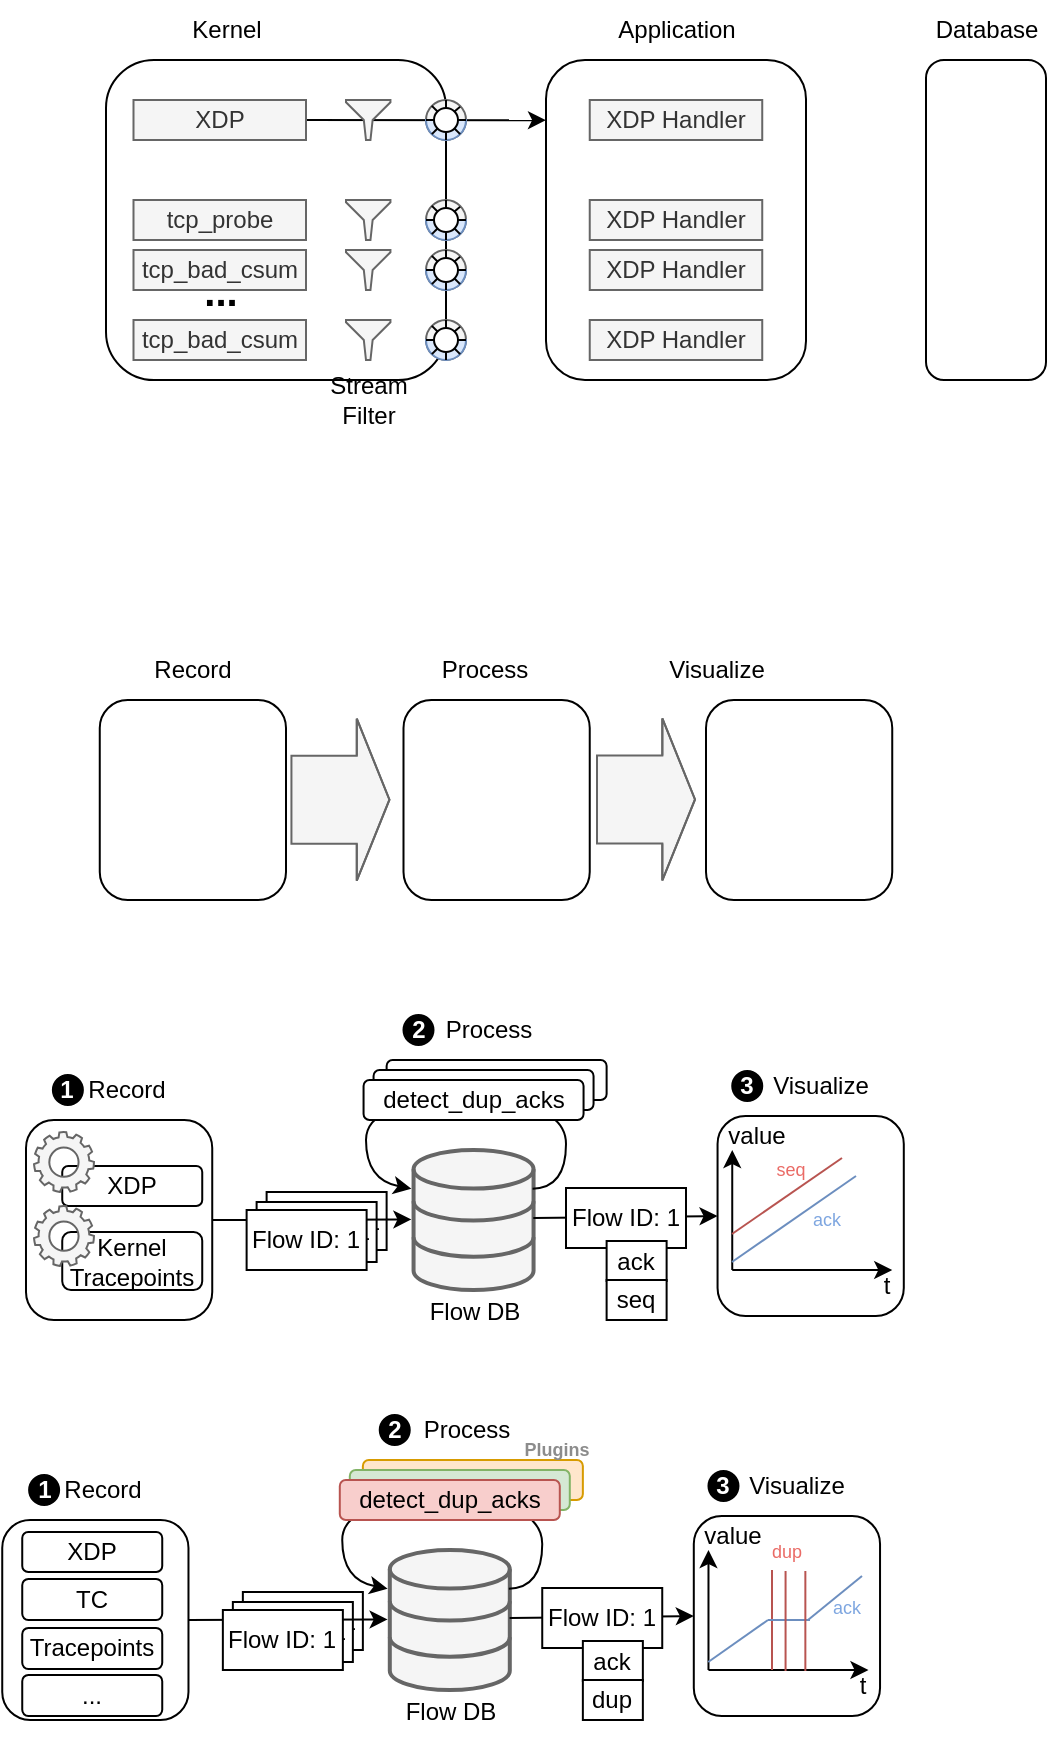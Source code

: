 <mxfile version="27.0.9">
  <diagram name="Page-1" id="jM-wK1B-SedQ_AcSckPM">
    <mxGraphModel dx="899" dy="1414" grid="1" gridSize="10" guides="1" tooltips="1" connect="1" arrows="1" fold="1" page="1" pageScale="1" pageWidth="591" pageHeight="787" math="0" shadow="0">
      <root>
        <mxCell id="0" />
        <mxCell id="1" parent="0" />
        <mxCell id="mrjyGGpw2v-9HANdxBM8-124" value="Flow ID: 1" style="rounded=0;whiteSpace=wrap;html=1;" parent="1" vertex="1">
          <mxGeometry x="140.31" y="696" width="60" height="29" as="geometry" />
        </mxCell>
        <mxCell id="mrjyGGpw2v-9HANdxBM8-123" value="Flow ID: 1" style="rounded=0;whiteSpace=wrap;html=1;" parent="1" vertex="1">
          <mxGeometry x="135.31" y="701" width="60" height="30" as="geometry" />
        </mxCell>
        <mxCell id="mrjyGGpw2v-9HANdxBM8-115" value="detect_dup_acks" style="rounded=1;whiteSpace=wrap;html=1;" parent="1" vertex="1">
          <mxGeometry x="200.31" y="630" width="110" height="20" as="geometry" />
        </mxCell>
        <mxCell id="mrjyGGpw2v-9HANdxBM8-114" value="detect_dup_acks" style="rounded=1;whiteSpace=wrap;html=1;" parent="1" vertex="1">
          <mxGeometry x="193.78" y="635" width="110" height="20" as="geometry" />
        </mxCell>
        <mxCell id="mrjyGGpw2v-9HANdxBM8-1" value="" style="rounded=1;whiteSpace=wrap;html=1;" parent="1" vertex="1">
          <mxGeometry x="60" y="130" width="170" height="160" as="geometry" />
        </mxCell>
        <mxCell id="mrjyGGpw2v-9HANdxBM8-79" value="" style="endArrow=classic;html=1;rounded=0;exitX=1;exitY=0.5;exitDx=0;exitDy=0;entryX=0;entryY=0.188;entryDx=0;entryDy=0;entryPerimeter=0;" parent="1" source="mrjyGGpw2v-9HANdxBM8-66" target="mrjyGGpw2v-9HANdxBM8-3" edge="1">
          <mxGeometry width="50" height="50" relative="1" as="geometry">
            <mxPoint x="240" y="320" as="sourcePoint" />
            <mxPoint x="290" y="270" as="targetPoint" />
          </mxGeometry>
        </mxCell>
        <mxCell id="mrjyGGpw2v-9HANdxBM8-2" value="Kernel" style="text;html=1;align=center;verticalAlign=middle;resizable=0;points=[];autosize=1;strokeColor=none;fillColor=none;" parent="1" vertex="1">
          <mxGeometry x="90" y="100" width="60" height="30" as="geometry" />
        </mxCell>
        <mxCell id="mrjyGGpw2v-9HANdxBM8-3" value="" style="rounded=1;whiteSpace=wrap;html=1;" parent="1" vertex="1">
          <mxGeometry x="280" y="130" width="130" height="160" as="geometry" />
        </mxCell>
        <mxCell id="mrjyGGpw2v-9HANdxBM8-4" value="Application" style="text;html=1;align=center;verticalAlign=middle;resizable=0;points=[];autosize=1;strokeColor=none;fillColor=none;" parent="1" vertex="1">
          <mxGeometry x="305" y="100" width="80" height="30" as="geometry" />
        </mxCell>
        <mxCell id="mrjyGGpw2v-9HANdxBM8-29" value="" style="group" parent="1" vertex="1" connectable="0">
          <mxGeometry x="220" y="150" width="20" height="20" as="geometry" />
        </mxCell>
        <mxCell id="mrjyGGpw2v-9HANdxBM8-16" value="&lt;span style=&quot;color: rgba(0, 0, 0, 0); font-family: monospace; font-size: 0px; text-align: start; text-wrap: nowrap;&quot;&gt;%3CmxGraphModel%3E%3Croot%3E%3CmxCell%20id%3D%220%22%2F%3E%3CmxCell%20id%3D%221%22%20parent%3D%220%22%2F%3E%3CmxCell%20id%3D%222%22%20value%3D%22%22%20style%3D%22html%3D1%3BverticalLabelPosition%3Dbottom%3Balign%3Dcenter%3BlabelBackgroundColor%3D%23ffffff%3BverticalAlign%3Dtop%3BstrokeWidth%3D2%3BstrokeColor%3D%23666666%3Bshadow%3D0%3Bdashed%3D0%3Bshape%3Dmxgraph.ios7.icons.settings%3BfillColor%3D%23f5f5f5%3BfontColor%3D%23333333%3B%22%20vertex%3D%221%22%20parent%3D%221%22%3E%3CmxGeometry%20x%3D%22100%22%20y%3D%22216%22%20width%3D%2230%22%20height%3D%2230%22%20as%3D%22geometry%22%2F%3E%3C%2FmxCell%3E%3C%2Froot%3E%3C%2FmxGraphModel%3E&lt;/span&gt;" style="ellipse;whiteSpace=wrap;html=1;aspect=fixed;fillColor=#f5f5f5;fontColor=#333333;strokeColor=#666666;" parent="mrjyGGpw2v-9HANdxBM8-29" vertex="1">
          <mxGeometry width="20" height="20" as="geometry" />
        </mxCell>
        <mxCell id="mrjyGGpw2v-9HANdxBM8-28" value="" style="verticalLabelPosition=bottom;verticalAlign=top;html=1;shape=mxgraph.basic.half_circle;fillColor=#dae8fc;strokeColor=#6c8ebf;" parent="mrjyGGpw2v-9HANdxBM8-29" vertex="1">
          <mxGeometry y="10" width="20" height="10" as="geometry" />
        </mxCell>
        <mxCell id="mrjyGGpw2v-9HANdxBM8-17" value="&lt;span style=&quot;color: rgba(0, 0, 0, 0); font-family: monospace; font-size: 0px; text-align: start; text-wrap: nowrap;&quot;&gt;%3CmxGraphModel%3E%3Croot%3E%3CmxCell%20id%3D%220%22%2F%3E%3CmxCell%20id%3D%221%22%20parent%3D%220%22%2F%3E%3CmxCell%20id%3D%222%22%20value%3D%22%22%20style%3D%22html%3D1%3BverticalLabelPosition%3Dbottom%3Balign%3Dcenter%3BlabelBackgroundColor%3D%23ffffff%3BverticalAlign%3Dtop%3BstrokeWidth%3D2%3BstrokeColor%3D%23666666%3Bshadow%3D0%3Bdashed%3D0%3Bshape%3Dmxgraph.ios7.icons.settings%3BfillColor%3D%23f5f5f5%3BfontColor%3D%23333333%3B%22%20vertex%3D%221%22%20parent%3D%221%22%3E%3CmxGeometry%20x%3D%22100%22%20y%3D%22216%22%20width%3D%2230%22%20height%3D%2230%22%20as%3D%22geometry%22%2F%3E%3C%2FmxCell%3E%3C%2Froot%3E%3C%2FmxGraphModel%3E&lt;/span&gt;" style="ellipse;whiteSpace=wrap;html=1;aspect=fixed;" parent="mrjyGGpw2v-9HANdxBM8-29" vertex="1">
          <mxGeometry x="4" y="4" width="12" height="12" as="geometry" />
        </mxCell>
        <mxCell id="mrjyGGpw2v-9HANdxBM8-18" value="" style="endArrow=none;html=1;rounded=0;exitX=0.5;exitY=0;exitDx=0;exitDy=0;entryX=0.5;entryY=0;entryDx=0;entryDy=0;" parent="mrjyGGpw2v-9HANdxBM8-29" source="mrjyGGpw2v-9HANdxBM8-17" target="mrjyGGpw2v-9HANdxBM8-16" edge="1">
          <mxGeometry width="50" height="50" relative="1" as="geometry">
            <mxPoint x="16" y="-16" as="sourcePoint" />
            <mxPoint x="36" y="-36" as="targetPoint" />
          </mxGeometry>
        </mxCell>
        <mxCell id="mrjyGGpw2v-9HANdxBM8-19" value="" style="endArrow=none;html=1;rounded=0;exitX=1;exitY=0;exitDx=0;exitDy=0;entryX=0.852;entryY=0.169;entryDx=0;entryDy=0;entryPerimeter=0;" parent="mrjyGGpw2v-9HANdxBM8-29" source="mrjyGGpw2v-9HANdxBM8-17" target="mrjyGGpw2v-9HANdxBM8-16" edge="1">
          <mxGeometry width="50" height="50" relative="1" as="geometry">
            <mxPoint x="14" y="8" as="sourcePoint" />
            <mxPoint x="14" y="4" as="targetPoint" />
          </mxGeometry>
        </mxCell>
        <mxCell id="mrjyGGpw2v-9HANdxBM8-20" value="" style="endArrow=none;html=1;rounded=0;exitX=1;exitY=0.5;exitDx=0;exitDy=0;entryX=1;entryY=0.5;entryDx=0;entryDy=0;" parent="mrjyGGpw2v-9HANdxBM8-29" source="mrjyGGpw2v-9HANdxBM8-17" target="mrjyGGpw2v-9HANdxBM8-16" edge="1">
          <mxGeometry width="50" height="50" relative="1" as="geometry">
            <mxPoint x="18.4" y="9.6" as="sourcePoint" />
            <mxPoint x="21.2" y="7.2" as="targetPoint" />
          </mxGeometry>
        </mxCell>
        <mxCell id="mrjyGGpw2v-9HANdxBM8-21" value="" style="endArrow=none;html=1;rounded=0;exitX=1;exitY=1;exitDx=0;exitDy=0;entryX=1;entryY=1;entryDx=0;entryDy=0;" parent="mrjyGGpw2v-9HANdxBM8-29" source="mrjyGGpw2v-9HANdxBM8-17" target="mrjyGGpw2v-9HANdxBM8-16" edge="1">
          <mxGeometry width="50" height="50" relative="1" as="geometry">
            <mxPoint x="20" y="14" as="sourcePoint" />
            <mxPoint x="24" y="14" as="targetPoint" />
          </mxGeometry>
        </mxCell>
        <mxCell id="mrjyGGpw2v-9HANdxBM8-22" value="" style="endArrow=none;html=1;rounded=0;exitX=0.5;exitY=1;exitDx=0;exitDy=0;entryX=0.5;entryY=1;entryDx=0;entryDy=0;" parent="mrjyGGpw2v-9HANdxBM8-29" source="mrjyGGpw2v-9HANdxBM8-17" target="mrjyGGpw2v-9HANdxBM8-16" edge="1">
          <mxGeometry width="50" height="50" relative="1" as="geometry">
            <mxPoint x="18.4" y="18.4" as="sourcePoint" />
            <mxPoint x="21.2" y="21.2" as="targetPoint" />
          </mxGeometry>
        </mxCell>
        <mxCell id="mrjyGGpw2v-9HANdxBM8-23" value="" style="endArrow=none;html=1;rounded=0;exitX=0;exitY=1;exitDx=0;exitDy=0;entryX=0;entryY=1;entryDx=0;entryDy=0;" parent="mrjyGGpw2v-9HANdxBM8-29" source="mrjyGGpw2v-9HANdxBM8-17" target="mrjyGGpw2v-9HANdxBM8-16" edge="1">
          <mxGeometry width="50" height="50" relative="1" as="geometry">
            <mxPoint x="14" y="20" as="sourcePoint" />
            <mxPoint x="14" y="24" as="targetPoint" />
          </mxGeometry>
        </mxCell>
        <mxCell id="mrjyGGpw2v-9HANdxBM8-24" value="" style="endArrow=none;html=1;rounded=0;exitX=0;exitY=0.5;exitDx=0;exitDy=0;entryX=0;entryY=0.5;entryDx=0;entryDy=0;" parent="mrjyGGpw2v-9HANdxBM8-29" source="mrjyGGpw2v-9HANdxBM8-17" target="mrjyGGpw2v-9HANdxBM8-16" edge="1">
          <mxGeometry width="50" height="50" relative="1" as="geometry">
            <mxPoint x="9.6" y="18.4" as="sourcePoint" />
            <mxPoint x="6.8" y="21.2" as="targetPoint" />
          </mxGeometry>
        </mxCell>
        <mxCell id="mrjyGGpw2v-9HANdxBM8-25" value="" style="endArrow=none;html=1;rounded=0;exitX=0;exitY=0;exitDx=0;exitDy=0;entryX=0;entryY=0;entryDx=0;entryDy=0;" parent="mrjyGGpw2v-9HANdxBM8-29" source="mrjyGGpw2v-9HANdxBM8-17" target="mrjyGGpw2v-9HANdxBM8-16" edge="1">
          <mxGeometry width="50" height="50" relative="1" as="geometry">
            <mxPoint x="8" y="14" as="sourcePoint" />
            <mxPoint x="4" y="14" as="targetPoint" />
          </mxGeometry>
        </mxCell>
        <mxCell id="mrjyGGpw2v-9HANdxBM8-30" value="" style="group" parent="1" vertex="1" connectable="0">
          <mxGeometry x="220" y="200" width="20" height="20" as="geometry" />
        </mxCell>
        <mxCell id="mrjyGGpw2v-9HANdxBM8-31" value="&lt;span style=&quot;color: rgba(0, 0, 0, 0); font-family: monospace; font-size: 0px; text-align: start; text-wrap: nowrap;&quot;&gt;%3CmxGraphModel%3E%3Croot%3E%3CmxCell%20id%3D%220%22%2F%3E%3CmxCell%20id%3D%221%22%20parent%3D%220%22%2F%3E%3CmxCell%20id%3D%222%22%20value%3D%22%22%20style%3D%22html%3D1%3BverticalLabelPosition%3Dbottom%3Balign%3Dcenter%3BlabelBackgroundColor%3D%23ffffff%3BverticalAlign%3Dtop%3BstrokeWidth%3D2%3BstrokeColor%3D%23666666%3Bshadow%3D0%3Bdashed%3D0%3Bshape%3Dmxgraph.ios7.icons.settings%3BfillColor%3D%23f5f5f5%3BfontColor%3D%23333333%3B%22%20vertex%3D%221%22%20parent%3D%221%22%3E%3CmxGeometry%20x%3D%22100%22%20y%3D%22216%22%20width%3D%2230%22%20height%3D%2230%22%20as%3D%22geometry%22%2F%3E%3C%2FmxCell%3E%3C%2Froot%3E%3C%2FmxGraphModel%3E&lt;/span&gt;" style="ellipse;whiteSpace=wrap;html=1;aspect=fixed;fillColor=#f5f5f5;fontColor=#333333;strokeColor=#666666;" parent="mrjyGGpw2v-9HANdxBM8-30" vertex="1">
          <mxGeometry width="20" height="20" as="geometry" />
        </mxCell>
        <mxCell id="mrjyGGpw2v-9HANdxBM8-32" value="" style="verticalLabelPosition=bottom;verticalAlign=top;html=1;shape=mxgraph.basic.half_circle;fillColor=#dae8fc;strokeColor=#6c8ebf;" parent="mrjyGGpw2v-9HANdxBM8-30" vertex="1">
          <mxGeometry y="10" width="20" height="10" as="geometry" />
        </mxCell>
        <mxCell id="mrjyGGpw2v-9HANdxBM8-33" value="&lt;span style=&quot;color: rgba(0, 0, 0, 0); font-family: monospace; font-size: 0px; text-align: start; text-wrap: nowrap;&quot;&gt;%3CmxGraphModel%3E%3Croot%3E%3CmxCell%20id%3D%220%22%2F%3E%3CmxCell%20id%3D%221%22%20parent%3D%220%22%2F%3E%3CmxCell%20id%3D%222%22%20value%3D%22%22%20style%3D%22html%3D1%3BverticalLabelPosition%3Dbottom%3Balign%3Dcenter%3BlabelBackgroundColor%3D%23ffffff%3BverticalAlign%3Dtop%3BstrokeWidth%3D2%3BstrokeColor%3D%23666666%3Bshadow%3D0%3Bdashed%3D0%3Bshape%3Dmxgraph.ios7.icons.settings%3BfillColor%3D%23f5f5f5%3BfontColor%3D%23333333%3B%22%20vertex%3D%221%22%20parent%3D%221%22%3E%3CmxGeometry%20x%3D%22100%22%20y%3D%22216%22%20width%3D%2230%22%20height%3D%2230%22%20as%3D%22geometry%22%2F%3E%3C%2FmxCell%3E%3C%2Froot%3E%3C%2FmxGraphModel%3E&lt;/span&gt;" style="ellipse;whiteSpace=wrap;html=1;aspect=fixed;" parent="mrjyGGpw2v-9HANdxBM8-30" vertex="1">
          <mxGeometry x="4" y="4" width="12" height="12" as="geometry" />
        </mxCell>
        <mxCell id="mrjyGGpw2v-9HANdxBM8-34" value="" style="endArrow=none;html=1;rounded=0;exitX=0.5;exitY=0;exitDx=0;exitDy=0;entryX=0.5;entryY=0;entryDx=0;entryDy=0;" parent="mrjyGGpw2v-9HANdxBM8-30" source="mrjyGGpw2v-9HANdxBM8-33" target="mrjyGGpw2v-9HANdxBM8-31" edge="1">
          <mxGeometry width="50" height="50" relative="1" as="geometry">
            <mxPoint x="16" y="-16" as="sourcePoint" />
            <mxPoint x="36" y="-36" as="targetPoint" />
          </mxGeometry>
        </mxCell>
        <mxCell id="mrjyGGpw2v-9HANdxBM8-35" value="" style="endArrow=none;html=1;rounded=0;exitX=1;exitY=0;exitDx=0;exitDy=0;entryX=0.852;entryY=0.169;entryDx=0;entryDy=0;entryPerimeter=0;" parent="mrjyGGpw2v-9HANdxBM8-30" source="mrjyGGpw2v-9HANdxBM8-33" target="mrjyGGpw2v-9HANdxBM8-31" edge="1">
          <mxGeometry width="50" height="50" relative="1" as="geometry">
            <mxPoint x="14" y="8" as="sourcePoint" />
            <mxPoint x="14" y="4" as="targetPoint" />
          </mxGeometry>
        </mxCell>
        <mxCell id="mrjyGGpw2v-9HANdxBM8-36" value="" style="endArrow=none;html=1;rounded=0;exitX=1;exitY=0.5;exitDx=0;exitDy=0;entryX=1;entryY=0.5;entryDx=0;entryDy=0;" parent="mrjyGGpw2v-9HANdxBM8-30" source="mrjyGGpw2v-9HANdxBM8-33" target="mrjyGGpw2v-9HANdxBM8-31" edge="1">
          <mxGeometry width="50" height="50" relative="1" as="geometry">
            <mxPoint x="18.4" y="9.6" as="sourcePoint" />
            <mxPoint x="21.2" y="7.2" as="targetPoint" />
          </mxGeometry>
        </mxCell>
        <mxCell id="mrjyGGpw2v-9HANdxBM8-37" value="" style="endArrow=none;html=1;rounded=0;exitX=1;exitY=1;exitDx=0;exitDy=0;entryX=1;entryY=1;entryDx=0;entryDy=0;" parent="mrjyGGpw2v-9HANdxBM8-30" source="mrjyGGpw2v-9HANdxBM8-33" target="mrjyGGpw2v-9HANdxBM8-31" edge="1">
          <mxGeometry width="50" height="50" relative="1" as="geometry">
            <mxPoint x="20" y="14" as="sourcePoint" />
            <mxPoint x="24" y="14" as="targetPoint" />
          </mxGeometry>
        </mxCell>
        <mxCell id="mrjyGGpw2v-9HANdxBM8-38" value="" style="endArrow=none;html=1;rounded=0;exitX=0.5;exitY=1;exitDx=0;exitDy=0;entryX=0.5;entryY=1;entryDx=0;entryDy=0;" parent="mrjyGGpw2v-9HANdxBM8-30" source="mrjyGGpw2v-9HANdxBM8-33" target="mrjyGGpw2v-9HANdxBM8-31" edge="1">
          <mxGeometry width="50" height="50" relative="1" as="geometry">
            <mxPoint x="18.4" y="18.4" as="sourcePoint" />
            <mxPoint x="21.2" y="21.2" as="targetPoint" />
          </mxGeometry>
        </mxCell>
        <mxCell id="mrjyGGpw2v-9HANdxBM8-39" value="" style="endArrow=none;html=1;rounded=0;exitX=0;exitY=1;exitDx=0;exitDy=0;entryX=0;entryY=1;entryDx=0;entryDy=0;" parent="mrjyGGpw2v-9HANdxBM8-30" source="mrjyGGpw2v-9HANdxBM8-33" target="mrjyGGpw2v-9HANdxBM8-31" edge="1">
          <mxGeometry width="50" height="50" relative="1" as="geometry">
            <mxPoint x="14" y="20" as="sourcePoint" />
            <mxPoint x="14" y="24" as="targetPoint" />
          </mxGeometry>
        </mxCell>
        <mxCell id="mrjyGGpw2v-9HANdxBM8-40" value="" style="endArrow=none;html=1;rounded=0;exitX=0;exitY=0.5;exitDx=0;exitDy=0;entryX=0;entryY=0.5;entryDx=0;entryDy=0;" parent="mrjyGGpw2v-9HANdxBM8-30" source="mrjyGGpw2v-9HANdxBM8-33" target="mrjyGGpw2v-9HANdxBM8-31" edge="1">
          <mxGeometry width="50" height="50" relative="1" as="geometry">
            <mxPoint x="9.6" y="18.4" as="sourcePoint" />
            <mxPoint x="6.8" y="21.2" as="targetPoint" />
          </mxGeometry>
        </mxCell>
        <mxCell id="mrjyGGpw2v-9HANdxBM8-41" value="" style="endArrow=none;html=1;rounded=0;exitX=0;exitY=0;exitDx=0;exitDy=0;entryX=0;entryY=0;entryDx=0;entryDy=0;" parent="mrjyGGpw2v-9HANdxBM8-30" source="mrjyGGpw2v-9HANdxBM8-33" target="mrjyGGpw2v-9HANdxBM8-31" edge="1">
          <mxGeometry width="50" height="50" relative="1" as="geometry">
            <mxPoint x="8" y="14" as="sourcePoint" />
            <mxPoint x="4" y="14" as="targetPoint" />
          </mxGeometry>
        </mxCell>
        <mxCell id="mrjyGGpw2v-9HANdxBM8-42" value="" style="group" parent="1" vertex="1" connectable="0">
          <mxGeometry x="220" y="225" width="20" height="20" as="geometry" />
        </mxCell>
        <mxCell id="mrjyGGpw2v-9HANdxBM8-43" value="&lt;span style=&quot;color: rgba(0, 0, 0, 0); font-family: monospace; font-size: 0px; text-align: start; text-wrap: nowrap;&quot;&gt;%3CmxGraphModel%3E%3Croot%3E%3CmxCell%20id%3D%220%22%2F%3E%3CmxCell%20id%3D%221%22%20parent%3D%220%22%2F%3E%3CmxCell%20id%3D%222%22%20value%3D%22%22%20style%3D%22html%3D1%3BverticalLabelPosition%3Dbottom%3Balign%3Dcenter%3BlabelBackgroundColor%3D%23ffffff%3BverticalAlign%3Dtop%3BstrokeWidth%3D2%3BstrokeColor%3D%23666666%3Bshadow%3D0%3Bdashed%3D0%3Bshape%3Dmxgraph.ios7.icons.settings%3BfillColor%3D%23f5f5f5%3BfontColor%3D%23333333%3B%22%20vertex%3D%221%22%20parent%3D%221%22%3E%3CmxGeometry%20x%3D%22100%22%20y%3D%22216%22%20width%3D%2230%22%20height%3D%2230%22%20as%3D%22geometry%22%2F%3E%3C%2FmxCell%3E%3C%2Froot%3E%3C%2FmxGraphModel%3E&lt;/span&gt;" style="ellipse;whiteSpace=wrap;html=1;aspect=fixed;fillColor=#f5f5f5;fontColor=#333333;strokeColor=#666666;" parent="mrjyGGpw2v-9HANdxBM8-42" vertex="1">
          <mxGeometry width="20" height="20" as="geometry" />
        </mxCell>
        <mxCell id="mrjyGGpw2v-9HANdxBM8-44" value="" style="verticalLabelPosition=bottom;verticalAlign=top;html=1;shape=mxgraph.basic.half_circle;fillColor=#dae8fc;strokeColor=#6c8ebf;" parent="mrjyGGpw2v-9HANdxBM8-42" vertex="1">
          <mxGeometry y="10" width="20" height="10" as="geometry" />
        </mxCell>
        <mxCell id="mrjyGGpw2v-9HANdxBM8-45" value="&lt;span style=&quot;color: rgba(0, 0, 0, 0); font-family: monospace; font-size: 0px; text-align: start; text-wrap: nowrap;&quot;&gt;%3CmxGraphModel%3E%3Croot%3E%3CmxCell%20id%3D%220%22%2F%3E%3CmxCell%20id%3D%221%22%20parent%3D%220%22%2F%3E%3CmxCell%20id%3D%222%22%20value%3D%22%22%20style%3D%22html%3D1%3BverticalLabelPosition%3Dbottom%3Balign%3Dcenter%3BlabelBackgroundColor%3D%23ffffff%3BverticalAlign%3Dtop%3BstrokeWidth%3D2%3BstrokeColor%3D%23666666%3Bshadow%3D0%3Bdashed%3D0%3Bshape%3Dmxgraph.ios7.icons.settings%3BfillColor%3D%23f5f5f5%3BfontColor%3D%23333333%3B%22%20vertex%3D%221%22%20parent%3D%221%22%3E%3CmxGeometry%20x%3D%22100%22%20y%3D%22216%22%20width%3D%2230%22%20height%3D%2230%22%20as%3D%22geometry%22%2F%3E%3C%2FmxCell%3E%3C%2Froot%3E%3C%2FmxGraphModel%3E&lt;/span&gt;" style="ellipse;whiteSpace=wrap;html=1;aspect=fixed;" parent="mrjyGGpw2v-9HANdxBM8-42" vertex="1">
          <mxGeometry x="4" y="4" width="12" height="12" as="geometry" />
        </mxCell>
        <mxCell id="mrjyGGpw2v-9HANdxBM8-46" value="" style="endArrow=none;html=1;rounded=0;exitX=0.5;exitY=0;exitDx=0;exitDy=0;entryX=0.5;entryY=0;entryDx=0;entryDy=0;" parent="mrjyGGpw2v-9HANdxBM8-42" source="mrjyGGpw2v-9HANdxBM8-45" target="mrjyGGpw2v-9HANdxBM8-43" edge="1">
          <mxGeometry width="50" height="50" relative="1" as="geometry">
            <mxPoint x="16" y="-16" as="sourcePoint" />
            <mxPoint x="36" y="-36" as="targetPoint" />
          </mxGeometry>
        </mxCell>
        <mxCell id="mrjyGGpw2v-9HANdxBM8-47" value="" style="endArrow=none;html=1;rounded=0;exitX=1;exitY=0;exitDx=0;exitDy=0;entryX=0.852;entryY=0.169;entryDx=0;entryDy=0;entryPerimeter=0;" parent="mrjyGGpw2v-9HANdxBM8-42" source="mrjyGGpw2v-9HANdxBM8-45" target="mrjyGGpw2v-9HANdxBM8-43" edge="1">
          <mxGeometry width="50" height="50" relative="1" as="geometry">
            <mxPoint x="14" y="8" as="sourcePoint" />
            <mxPoint x="14" y="4" as="targetPoint" />
          </mxGeometry>
        </mxCell>
        <mxCell id="mrjyGGpw2v-9HANdxBM8-48" value="" style="endArrow=none;html=1;rounded=0;exitX=1;exitY=0.5;exitDx=0;exitDy=0;entryX=1;entryY=0.5;entryDx=0;entryDy=0;" parent="mrjyGGpw2v-9HANdxBM8-42" source="mrjyGGpw2v-9HANdxBM8-45" target="mrjyGGpw2v-9HANdxBM8-43" edge="1">
          <mxGeometry width="50" height="50" relative="1" as="geometry">
            <mxPoint x="18.4" y="9.6" as="sourcePoint" />
            <mxPoint x="21.2" y="7.2" as="targetPoint" />
          </mxGeometry>
        </mxCell>
        <mxCell id="mrjyGGpw2v-9HANdxBM8-49" value="" style="endArrow=none;html=1;rounded=0;exitX=1;exitY=1;exitDx=0;exitDy=0;entryX=1;entryY=1;entryDx=0;entryDy=0;" parent="mrjyGGpw2v-9HANdxBM8-42" source="mrjyGGpw2v-9HANdxBM8-45" target="mrjyGGpw2v-9HANdxBM8-43" edge="1">
          <mxGeometry width="50" height="50" relative="1" as="geometry">
            <mxPoint x="20" y="14" as="sourcePoint" />
            <mxPoint x="24" y="14" as="targetPoint" />
          </mxGeometry>
        </mxCell>
        <mxCell id="mrjyGGpw2v-9HANdxBM8-50" value="" style="endArrow=none;html=1;rounded=0;exitX=0.5;exitY=1;exitDx=0;exitDy=0;entryX=0.5;entryY=1;entryDx=0;entryDy=0;" parent="mrjyGGpw2v-9HANdxBM8-42" source="mrjyGGpw2v-9HANdxBM8-45" target="mrjyGGpw2v-9HANdxBM8-43" edge="1">
          <mxGeometry width="50" height="50" relative="1" as="geometry">
            <mxPoint x="18.4" y="18.4" as="sourcePoint" />
            <mxPoint x="21.2" y="21.2" as="targetPoint" />
          </mxGeometry>
        </mxCell>
        <mxCell id="mrjyGGpw2v-9HANdxBM8-51" value="" style="endArrow=none;html=1;rounded=0;exitX=0;exitY=1;exitDx=0;exitDy=0;entryX=0;entryY=1;entryDx=0;entryDy=0;" parent="mrjyGGpw2v-9HANdxBM8-42" source="mrjyGGpw2v-9HANdxBM8-45" target="mrjyGGpw2v-9HANdxBM8-43" edge="1">
          <mxGeometry width="50" height="50" relative="1" as="geometry">
            <mxPoint x="14" y="20" as="sourcePoint" />
            <mxPoint x="14" y="24" as="targetPoint" />
          </mxGeometry>
        </mxCell>
        <mxCell id="mrjyGGpw2v-9HANdxBM8-52" value="" style="endArrow=none;html=1;rounded=0;exitX=0;exitY=0.5;exitDx=0;exitDy=0;entryX=0;entryY=0.5;entryDx=0;entryDy=0;" parent="mrjyGGpw2v-9HANdxBM8-42" source="mrjyGGpw2v-9HANdxBM8-45" target="mrjyGGpw2v-9HANdxBM8-43" edge="1">
          <mxGeometry width="50" height="50" relative="1" as="geometry">
            <mxPoint x="9.6" y="18.4" as="sourcePoint" />
            <mxPoint x="6.8" y="21.2" as="targetPoint" />
          </mxGeometry>
        </mxCell>
        <mxCell id="mrjyGGpw2v-9HANdxBM8-53" value="" style="endArrow=none;html=1;rounded=0;exitX=0;exitY=0;exitDx=0;exitDy=0;entryX=0;entryY=0;entryDx=0;entryDy=0;" parent="mrjyGGpw2v-9HANdxBM8-42" source="mrjyGGpw2v-9HANdxBM8-45" target="mrjyGGpw2v-9HANdxBM8-43" edge="1">
          <mxGeometry width="50" height="50" relative="1" as="geometry">
            <mxPoint x="8" y="14" as="sourcePoint" />
            <mxPoint x="4" y="14" as="targetPoint" />
          </mxGeometry>
        </mxCell>
        <mxCell id="mrjyGGpw2v-9HANdxBM8-54" value="" style="group" parent="1" vertex="1" connectable="0">
          <mxGeometry x="220" y="260" width="20" height="20" as="geometry" />
        </mxCell>
        <mxCell id="mrjyGGpw2v-9HANdxBM8-55" value="&lt;span style=&quot;color: rgba(0, 0, 0, 0); font-family: monospace; font-size: 0px; text-align: start; text-wrap: nowrap;&quot;&gt;%3CmxGraphModel%3E%3Croot%3E%3CmxCell%20id%3D%220%22%2F%3E%3CmxCell%20id%3D%221%22%20parent%3D%220%22%2F%3E%3CmxCell%20id%3D%222%22%20value%3D%22%22%20style%3D%22html%3D1%3BverticalLabelPosition%3Dbottom%3Balign%3Dcenter%3BlabelBackgroundColor%3D%23ffffff%3BverticalAlign%3Dtop%3BstrokeWidth%3D2%3BstrokeColor%3D%23666666%3Bshadow%3D0%3Bdashed%3D0%3Bshape%3Dmxgraph.ios7.icons.settings%3BfillColor%3D%23f5f5f5%3BfontColor%3D%23333333%3B%22%20vertex%3D%221%22%20parent%3D%221%22%3E%3CmxGeometry%20x%3D%22100%22%20y%3D%22216%22%20width%3D%2230%22%20height%3D%2230%22%20as%3D%22geometry%22%2F%3E%3C%2FmxCell%3E%3C%2Froot%3E%3C%2FmxGraphModel%3E&lt;/span&gt;" style="ellipse;whiteSpace=wrap;html=1;aspect=fixed;fillColor=#f5f5f5;fontColor=#333333;strokeColor=#666666;" parent="mrjyGGpw2v-9HANdxBM8-54" vertex="1">
          <mxGeometry width="20" height="20" as="geometry" />
        </mxCell>
        <mxCell id="mrjyGGpw2v-9HANdxBM8-56" value="" style="verticalLabelPosition=bottom;verticalAlign=top;html=1;shape=mxgraph.basic.half_circle;fillColor=#dae8fc;strokeColor=#6c8ebf;" parent="mrjyGGpw2v-9HANdxBM8-54" vertex="1">
          <mxGeometry y="10" width="20" height="10" as="geometry" />
        </mxCell>
        <mxCell id="mrjyGGpw2v-9HANdxBM8-57" value="&lt;span style=&quot;color: rgba(0, 0, 0, 0); font-family: monospace; font-size: 0px; text-align: start; text-wrap: nowrap;&quot;&gt;%3CmxGraphModel%3E%3Croot%3E%3CmxCell%20id%3D%220%22%2F%3E%3CmxCell%20id%3D%221%22%20parent%3D%220%22%2F%3E%3CmxCell%20id%3D%222%22%20value%3D%22%22%20style%3D%22html%3D1%3BverticalLabelPosition%3Dbottom%3Balign%3Dcenter%3BlabelBackgroundColor%3D%23ffffff%3BverticalAlign%3Dtop%3BstrokeWidth%3D2%3BstrokeColor%3D%23666666%3Bshadow%3D0%3Bdashed%3D0%3Bshape%3Dmxgraph.ios7.icons.settings%3BfillColor%3D%23f5f5f5%3BfontColor%3D%23333333%3B%22%20vertex%3D%221%22%20parent%3D%221%22%3E%3CmxGeometry%20x%3D%22100%22%20y%3D%22216%22%20width%3D%2230%22%20height%3D%2230%22%20as%3D%22geometry%22%2F%3E%3C%2FmxCell%3E%3C%2Froot%3E%3C%2FmxGraphModel%3E&lt;/span&gt;" style="ellipse;whiteSpace=wrap;html=1;aspect=fixed;" parent="mrjyGGpw2v-9HANdxBM8-54" vertex="1">
          <mxGeometry x="4" y="4" width="12" height="12" as="geometry" />
        </mxCell>
        <mxCell id="mrjyGGpw2v-9HANdxBM8-58" value="" style="endArrow=none;html=1;rounded=0;exitX=0.5;exitY=0;exitDx=0;exitDy=0;entryX=0.5;entryY=0;entryDx=0;entryDy=0;" parent="mrjyGGpw2v-9HANdxBM8-54" source="mrjyGGpw2v-9HANdxBM8-57" target="mrjyGGpw2v-9HANdxBM8-55" edge="1">
          <mxGeometry width="50" height="50" relative="1" as="geometry">
            <mxPoint x="16" y="-16" as="sourcePoint" />
            <mxPoint x="36" y="-36" as="targetPoint" />
          </mxGeometry>
        </mxCell>
        <mxCell id="mrjyGGpw2v-9HANdxBM8-59" value="" style="endArrow=none;html=1;rounded=0;exitX=1;exitY=0;exitDx=0;exitDy=0;entryX=0.852;entryY=0.169;entryDx=0;entryDy=0;entryPerimeter=0;" parent="mrjyGGpw2v-9HANdxBM8-54" source="mrjyGGpw2v-9HANdxBM8-57" target="mrjyGGpw2v-9HANdxBM8-55" edge="1">
          <mxGeometry width="50" height="50" relative="1" as="geometry">
            <mxPoint x="14" y="8" as="sourcePoint" />
            <mxPoint x="14" y="4" as="targetPoint" />
          </mxGeometry>
        </mxCell>
        <mxCell id="mrjyGGpw2v-9HANdxBM8-60" value="" style="endArrow=none;html=1;rounded=0;exitX=1;exitY=0.5;exitDx=0;exitDy=0;entryX=1;entryY=0.5;entryDx=0;entryDy=0;" parent="mrjyGGpw2v-9HANdxBM8-54" source="mrjyGGpw2v-9HANdxBM8-57" target="mrjyGGpw2v-9HANdxBM8-55" edge="1">
          <mxGeometry width="50" height="50" relative="1" as="geometry">
            <mxPoint x="18.4" y="9.6" as="sourcePoint" />
            <mxPoint x="21.2" y="7.2" as="targetPoint" />
          </mxGeometry>
        </mxCell>
        <mxCell id="mrjyGGpw2v-9HANdxBM8-61" value="" style="endArrow=none;html=1;rounded=0;exitX=1;exitY=1;exitDx=0;exitDy=0;entryX=1;entryY=1;entryDx=0;entryDy=0;" parent="mrjyGGpw2v-9HANdxBM8-54" source="mrjyGGpw2v-9HANdxBM8-57" target="mrjyGGpw2v-9HANdxBM8-55" edge="1">
          <mxGeometry width="50" height="50" relative="1" as="geometry">
            <mxPoint x="20" y="14" as="sourcePoint" />
            <mxPoint x="24" y="14" as="targetPoint" />
          </mxGeometry>
        </mxCell>
        <mxCell id="mrjyGGpw2v-9HANdxBM8-62" value="" style="endArrow=none;html=1;rounded=0;exitX=0.5;exitY=1;exitDx=0;exitDy=0;entryX=0.5;entryY=1;entryDx=0;entryDy=0;" parent="mrjyGGpw2v-9HANdxBM8-54" source="mrjyGGpw2v-9HANdxBM8-57" target="mrjyGGpw2v-9HANdxBM8-55" edge="1">
          <mxGeometry width="50" height="50" relative="1" as="geometry">
            <mxPoint x="18.4" y="18.4" as="sourcePoint" />
            <mxPoint x="21.2" y="21.2" as="targetPoint" />
          </mxGeometry>
        </mxCell>
        <mxCell id="mrjyGGpw2v-9HANdxBM8-63" value="" style="endArrow=none;html=1;rounded=0;exitX=0;exitY=1;exitDx=0;exitDy=0;entryX=0;entryY=1;entryDx=0;entryDy=0;" parent="mrjyGGpw2v-9HANdxBM8-54" source="mrjyGGpw2v-9HANdxBM8-57" target="mrjyGGpw2v-9HANdxBM8-55" edge="1">
          <mxGeometry width="50" height="50" relative="1" as="geometry">
            <mxPoint x="14" y="20" as="sourcePoint" />
            <mxPoint x="14" y="24" as="targetPoint" />
          </mxGeometry>
        </mxCell>
        <mxCell id="mrjyGGpw2v-9HANdxBM8-64" value="" style="endArrow=none;html=1;rounded=0;exitX=0;exitY=0.5;exitDx=0;exitDy=0;entryX=0;entryY=0.5;entryDx=0;entryDy=0;" parent="mrjyGGpw2v-9HANdxBM8-54" source="mrjyGGpw2v-9HANdxBM8-57" target="mrjyGGpw2v-9HANdxBM8-55" edge="1">
          <mxGeometry width="50" height="50" relative="1" as="geometry">
            <mxPoint x="9.6" y="18.4" as="sourcePoint" />
            <mxPoint x="6.8" y="21.2" as="targetPoint" />
          </mxGeometry>
        </mxCell>
        <mxCell id="mrjyGGpw2v-9HANdxBM8-65" value="" style="endArrow=none;html=1;rounded=0;exitX=0;exitY=0;exitDx=0;exitDy=0;entryX=0;entryY=0;entryDx=0;entryDy=0;" parent="mrjyGGpw2v-9HANdxBM8-54" source="mrjyGGpw2v-9HANdxBM8-57" target="mrjyGGpw2v-9HANdxBM8-55" edge="1">
          <mxGeometry width="50" height="50" relative="1" as="geometry">
            <mxPoint x="8" y="14" as="sourcePoint" />
            <mxPoint x="4" y="14" as="targetPoint" />
          </mxGeometry>
        </mxCell>
        <mxCell id="mrjyGGpw2v-9HANdxBM8-66" value="XDP" style="rounded=0;whiteSpace=wrap;html=1;fillColor=#f5f5f5;fontColor=#333333;strokeColor=#666666;" parent="1" vertex="1">
          <mxGeometry x="73.75" y="150" width="86.25" height="20" as="geometry" />
        </mxCell>
        <mxCell id="mrjyGGpw2v-9HANdxBM8-68" value="tcp_probe" style="rounded=0;whiteSpace=wrap;html=1;fillColor=#f5f5f5;fontColor=#333333;strokeColor=#666666;" parent="1" vertex="1">
          <mxGeometry x="73.75" y="200" width="86.25" height="20" as="geometry" />
        </mxCell>
        <mxCell id="mrjyGGpw2v-9HANdxBM8-69" value="tcp_bad_csum" style="rounded=0;whiteSpace=wrap;html=1;fillColor=#f5f5f5;fontColor=#333333;strokeColor=#666666;" parent="1" vertex="1">
          <mxGeometry x="73.75" y="225" width="86.25" height="20" as="geometry" />
        </mxCell>
        <mxCell id="mrjyGGpw2v-9HANdxBM8-71" value="tcp_bad_csum" style="rounded=0;whiteSpace=wrap;html=1;fillColor=#f5f5f5;fontColor=#333333;strokeColor=#666666;" parent="1" vertex="1">
          <mxGeometry x="73.75" y="260" width="86.25" height="20" as="geometry" />
        </mxCell>
        <mxCell id="mrjyGGpw2v-9HANdxBM8-72" value="..." style="text;html=1;align=center;verticalAlign=middle;resizable=0;points=[];autosize=1;strokeColor=none;fillColor=none;fontStyle=1;fontSize=20;" parent="1" vertex="1">
          <mxGeometry x="96.88" y="225" width="40" height="40" as="geometry" />
        </mxCell>
        <mxCell id="mrjyGGpw2v-9HANdxBM8-74" value="" style="sketch=0;aspect=fixed;pointerEvents=1;shadow=0;dashed=0;html=1;strokeColor=#666666;labelPosition=center;verticalLabelPosition=bottom;verticalAlign=top;align=center;fillColor=#f5f5f5;shape=mxgraph.mscae.enterprise.filter;fontColor=#333333;" parent="1" vertex="1">
          <mxGeometry x="180" y="150" width="22.22" height="20" as="geometry" />
        </mxCell>
        <mxCell id="mrjyGGpw2v-9HANdxBM8-75" value="" style="sketch=0;aspect=fixed;pointerEvents=1;shadow=0;dashed=0;html=1;strokeColor=#666666;labelPosition=center;verticalLabelPosition=bottom;verticalAlign=top;align=center;fillColor=#f5f5f5;shape=mxgraph.mscae.enterprise.filter;fontColor=#333333;" parent="1" vertex="1">
          <mxGeometry x="180" y="200" width="22.22" height="20" as="geometry" />
        </mxCell>
        <mxCell id="mrjyGGpw2v-9HANdxBM8-76" value="" style="sketch=0;aspect=fixed;pointerEvents=1;shadow=0;dashed=0;html=1;strokeColor=#666666;labelPosition=center;verticalLabelPosition=bottom;verticalAlign=top;align=center;fillColor=#f5f5f5;shape=mxgraph.mscae.enterprise.filter;fontColor=#333333;" parent="1" vertex="1">
          <mxGeometry x="180" y="225" width="22.22" height="20" as="geometry" />
        </mxCell>
        <mxCell id="mrjyGGpw2v-9HANdxBM8-77" value="" style="sketch=0;aspect=fixed;pointerEvents=1;shadow=0;dashed=0;html=1;strokeColor=#666666;labelPosition=center;verticalLabelPosition=bottom;verticalAlign=top;align=center;fillColor=#f5f5f5;shape=mxgraph.mscae.enterprise.filter;fontColor=#333333;" parent="1" vertex="1">
          <mxGeometry x="180" y="260" width="22.22" height="20" as="geometry" />
        </mxCell>
        <mxCell id="mrjyGGpw2v-9HANdxBM8-78" value="Stream&lt;div&gt;Filter&lt;/div&gt;" style="text;html=1;align=center;verticalAlign=middle;resizable=0;points=[];autosize=1;strokeColor=none;fillColor=none;" parent="1" vertex="1">
          <mxGeometry x="161.11" y="280" width="60" height="40" as="geometry" />
        </mxCell>
        <mxCell id="mrjyGGpw2v-9HANdxBM8-81" value="XDP Handler" style="rounded=0;whiteSpace=wrap;html=1;fillColor=#f5f5f5;fontColor=#333333;strokeColor=#666666;" parent="1" vertex="1">
          <mxGeometry x="301.87" y="150" width="86.25" height="20" as="geometry" />
        </mxCell>
        <mxCell id="mrjyGGpw2v-9HANdxBM8-82" value="XDP Handler" style="rounded=0;whiteSpace=wrap;html=1;fillColor=#f5f5f5;fontColor=#333333;strokeColor=#666666;" parent="1" vertex="1">
          <mxGeometry x="301.87" y="200" width="86.25" height="20" as="geometry" />
        </mxCell>
        <mxCell id="mrjyGGpw2v-9HANdxBM8-83" value="XDP Handler" style="rounded=0;whiteSpace=wrap;html=1;fillColor=#f5f5f5;fontColor=#333333;strokeColor=#666666;" parent="1" vertex="1">
          <mxGeometry x="301.87" y="225" width="86.25" height="20" as="geometry" />
        </mxCell>
        <mxCell id="mrjyGGpw2v-9HANdxBM8-84" value="XDP Handler" style="rounded=0;whiteSpace=wrap;html=1;fillColor=#f5f5f5;fontColor=#333333;strokeColor=#666666;" parent="1" vertex="1">
          <mxGeometry x="301.87" y="260" width="86.25" height="20" as="geometry" />
        </mxCell>
        <mxCell id="mrjyGGpw2v-9HANdxBM8-85" value="" style="rounded=1;whiteSpace=wrap;html=1;" parent="1" vertex="1">
          <mxGeometry x="470" y="130" width="60" height="160" as="geometry" />
        </mxCell>
        <mxCell id="mrjyGGpw2v-9HANdxBM8-86" value="Database" style="text;html=1;align=center;verticalAlign=middle;resizable=0;points=[];autosize=1;strokeColor=none;fillColor=none;" parent="1" vertex="1">
          <mxGeometry x="465" y="100" width="70" height="30" as="geometry" />
        </mxCell>
        <mxCell id="mrjyGGpw2v-9HANdxBM8-88" value="" style="rounded=1;whiteSpace=wrap;html=1;" parent="1" vertex="1">
          <mxGeometry x="56.88" y="450" width="93.12" height="100" as="geometry" />
        </mxCell>
        <mxCell id="mrjyGGpw2v-9HANdxBM8-89" value="" style="rounded=1;whiteSpace=wrap;html=1;" parent="1" vertex="1">
          <mxGeometry x="208.75" y="450" width="93.12" height="100" as="geometry" />
        </mxCell>
        <mxCell id="mrjyGGpw2v-9HANdxBM8-90" value="" style="rounded=1;whiteSpace=wrap;html=1;" parent="1" vertex="1">
          <mxGeometry x="360" y="450" width="93.12" height="100" as="geometry" />
        </mxCell>
        <mxCell id="mrjyGGpw2v-9HANdxBM8-91" value="Record" style="text;html=1;align=center;verticalAlign=middle;resizable=0;points=[];autosize=1;strokeColor=none;fillColor=none;" parent="1" vertex="1">
          <mxGeometry x="73.44" y="420" width="60" height="30" as="geometry" />
        </mxCell>
        <mxCell id="mrjyGGpw2v-9HANdxBM8-92" value="Process" style="text;html=1;align=center;verticalAlign=middle;resizable=0;points=[];autosize=1;strokeColor=none;fillColor=none;" parent="1" vertex="1">
          <mxGeometry x="213.78" y="420" width="70" height="30" as="geometry" />
        </mxCell>
        <mxCell id="mrjyGGpw2v-9HANdxBM8-93" value="Visualize" style="text;html=1;align=center;verticalAlign=middle;resizable=0;points=[];autosize=1;strokeColor=none;fillColor=none;" parent="1" vertex="1">
          <mxGeometry x="329.78" y="420" width="70" height="30" as="geometry" />
        </mxCell>
        <mxCell id="mrjyGGpw2v-9HANdxBM8-94" value="" style="shape=flexArrow;endArrow=classic;html=1;rounded=0;endWidth=36;endSize=5.11;width=44;fillColor=#f5f5f5;strokeColor=#666666;" parent="1" edge="1">
          <mxGeometry width="50" height="50" relative="1" as="geometry">
            <mxPoint x="152.22" y="499.83" as="sourcePoint" />
            <mxPoint x="202.22" y="499.83" as="targetPoint" />
            <Array as="points">
              <mxPoint x="172.22" y="499.83" />
            </Array>
          </mxGeometry>
        </mxCell>
        <mxCell id="mrjyGGpw2v-9HANdxBM8-95" value="" style="shape=flexArrow;endArrow=classic;html=1;rounded=0;endWidth=36;endSize=5.11;width=44;fillColor=#f5f5f5;strokeColor=#666666;" parent="1" edge="1">
          <mxGeometry width="50" height="50" relative="1" as="geometry">
            <mxPoint x="305" y="499.71" as="sourcePoint" />
            <mxPoint x="355" y="499.71" as="targetPoint" />
            <Array as="points">
              <mxPoint x="325" y="499.71" />
            </Array>
          </mxGeometry>
        </mxCell>
        <mxCell id="mrjyGGpw2v-9HANdxBM8-96" value="" style="rounded=1;whiteSpace=wrap;html=1;" parent="1" vertex="1">
          <mxGeometry x="20" y="660" width="93.12" height="100" as="geometry" />
        </mxCell>
        <mxCell id="mrjyGGpw2v-9HANdxBM8-98" value="" style="rounded=1;whiteSpace=wrap;html=1;" parent="1" vertex="1">
          <mxGeometry x="365.78" y="658" width="93.12" height="100" as="geometry" />
        </mxCell>
        <mxCell id="mrjyGGpw2v-9HANdxBM8-99" value="Record" style="text;html=1;align=center;verticalAlign=middle;resizable=0;points=[];autosize=1;strokeColor=none;fillColor=none;" parent="1" vertex="1">
          <mxGeometry x="40" y="630" width="60" height="30" as="geometry" />
        </mxCell>
        <mxCell id="mrjyGGpw2v-9HANdxBM8-101" value="Visualize" style="text;html=1;align=center;verticalAlign=middle;resizable=0;points=[];autosize=1;strokeColor=none;fillColor=none;" parent="1" vertex="1">
          <mxGeometry x="381.56" y="628" width="70" height="30" as="geometry" />
        </mxCell>
        <mxCell id="mrjyGGpw2v-9HANdxBM8-104" value="" style="html=1;verticalLabelPosition=bottom;align=center;labelBackgroundColor=#ffffff;verticalAlign=top;strokeWidth=2;strokeColor=#666666;shadow=0;dashed=0;shape=mxgraph.ios7.icons.data;fillColor=#f5f5f5;fontColor=#333333;" parent="1" vertex="1">
          <mxGeometry x="213.78" y="675" width="60" height="70" as="geometry" />
        </mxCell>
        <mxCell id="mrjyGGpw2v-9HANdxBM8-106" value="" style="endArrow=classic;html=1;rounded=0;exitX=0.992;exitY=0.276;exitDx=0;exitDy=0;exitPerimeter=0;entryX=-0.018;entryY=0.276;entryDx=0;entryDy=0;entryPerimeter=0;curved=1;" parent="1" source="mrjyGGpw2v-9HANdxBM8-104" target="mrjyGGpw2v-9HANdxBM8-104" edge="1">
          <mxGeometry width="50" height="50" relative="1" as="geometry">
            <mxPoint x="276" y="752" as="sourcePoint" />
            <mxPoint x="232" y="752" as="targetPoint" />
            <Array as="points">
              <mxPoint x="290" y="694" />
              <mxPoint x="290" y="650" />
              <mxPoint x="190" y="650" />
              <mxPoint x="190" y="690" />
            </Array>
          </mxGeometry>
        </mxCell>
        <mxCell id="mrjyGGpw2v-9HANdxBM8-107" value="" style="endArrow=classic;html=1;rounded=0;exitX=1;exitY=0.5;exitDx=0;exitDy=0;entryX=-0.018;entryY=0.496;entryDx=0;entryDy=0;entryPerimeter=0;" parent="1" source="mrjyGGpw2v-9HANdxBM8-96" target="mrjyGGpw2v-9HANdxBM8-104" edge="1">
          <mxGeometry width="50" height="50" relative="1" as="geometry">
            <mxPoint x="220" y="760" as="sourcePoint" />
            <mxPoint x="270" y="710" as="targetPoint" />
          </mxGeometry>
        </mxCell>
        <mxCell id="mrjyGGpw2v-9HANdxBM8-108" value="" style="endArrow=classic;html=1;rounded=0;exitX=0.998;exitY=0.486;exitDx=0;exitDy=0;exitPerimeter=0;entryX=0;entryY=0.5;entryDx=0;entryDy=0;" parent="1" source="mrjyGGpw2v-9HANdxBM8-104" target="mrjyGGpw2v-9HANdxBM8-98" edge="1">
          <mxGeometry width="50" height="50" relative="1" as="geometry">
            <mxPoint x="163" y="720" as="sourcePoint" />
            <mxPoint x="320" y="712" as="targetPoint" />
          </mxGeometry>
        </mxCell>
        <mxCell id="mrjyGGpw2v-9HANdxBM8-109" value="Process" style="text;html=1;align=center;verticalAlign=middle;resizable=0;points=[];autosize=1;strokeColor=none;fillColor=none;" parent="1" vertex="1">
          <mxGeometry x="216.42" y="600" width="70" height="30" as="geometry" />
        </mxCell>
        <mxCell id="mrjyGGpw2v-9HANdxBM8-110" value="1" style="ellipse;whiteSpace=wrap;html=1;aspect=fixed;fillColor=#000000;fontStyle=1;fontColor=#FFFFFF;" parent="1" vertex="1">
          <mxGeometry x="33.44" y="637.5" width="15" height="15" as="geometry" />
        </mxCell>
        <mxCell id="mrjyGGpw2v-9HANdxBM8-111" value="2" style="ellipse;whiteSpace=wrap;html=1;aspect=fixed;fillColor=#000000;fontStyle=1;fontColor=#FFFFFF;" parent="1" vertex="1">
          <mxGeometry x="208.75" y="607.5" width="15" height="15" as="geometry" />
        </mxCell>
        <mxCell id="mrjyGGpw2v-9HANdxBM8-112" value="3" style="ellipse;whiteSpace=wrap;html=1;aspect=fixed;fillColor=#000000;fontStyle=1;fontColor=#FFFFFF;" parent="1" vertex="1">
          <mxGeometry x="373.12" y="635.5" width="15" height="15" as="geometry" />
        </mxCell>
        <mxCell id="mrjyGGpw2v-9HANdxBM8-113" value="detect_dup_acks" style="rounded=1;whiteSpace=wrap;html=1;" parent="1" vertex="1">
          <mxGeometry x="188.78" y="640" width="110" height="20" as="geometry" />
        </mxCell>
        <mxCell id="mrjyGGpw2v-9HANdxBM8-118" value="XDP" style="rounded=1;whiteSpace=wrap;html=1;" parent="1" vertex="1">
          <mxGeometry x="38.12" y="683" width="70" height="20" as="geometry" />
        </mxCell>
        <mxCell id="mrjyGGpw2v-9HANdxBM8-117" value="" style="sketch=0;html=1;aspect=fixed;strokeColor=#666666;shadow=0;fillColor=#f5f5f5;verticalAlign=top;labelPosition=center;verticalLabelPosition=bottom;shape=mxgraph.gcp2.gear;fontColor=#333333;" parent="1" vertex="1">
          <mxGeometry x="24" y="666" width="30" height="30" as="geometry" />
        </mxCell>
        <mxCell id="mrjyGGpw2v-9HANdxBM8-119" value="Kernel Tracepoints" style="rounded=1;whiteSpace=wrap;html=1;" parent="1" vertex="1">
          <mxGeometry x="38.12" y="716" width="70" height="29" as="geometry" />
        </mxCell>
        <mxCell id="mrjyGGpw2v-9HANdxBM8-120" value="" style="sketch=0;html=1;aspect=fixed;strokeColor=#666666;shadow=0;fillColor=#f5f5f5;verticalAlign=top;labelPosition=center;verticalLabelPosition=bottom;shape=mxgraph.gcp2.gear;fontColor=#333333;" parent="1" vertex="1">
          <mxGeometry x="24" y="703" width="30" height="30" as="geometry" />
        </mxCell>
        <mxCell id="mrjyGGpw2v-9HANdxBM8-122" value="Flow ID: 1" style="rounded=0;whiteSpace=wrap;html=1;" parent="1" vertex="1">
          <mxGeometry x="130.31" y="705" width="60" height="30" as="geometry" />
        </mxCell>
        <mxCell id="mrjyGGpw2v-9HANdxBM8-125" value="Flow ID: 1" style="rounded=0;whiteSpace=wrap;html=1;" parent="1" vertex="1">
          <mxGeometry x="290" y="694" width="60" height="30" as="geometry" />
        </mxCell>
        <mxCell id="mrjyGGpw2v-9HANdxBM8-126" value="ack" style="rounded=0;whiteSpace=wrap;html=1;" parent="1" vertex="1">
          <mxGeometry x="310.31" y="720.5" width="30" height="20" as="geometry" />
        </mxCell>
        <mxCell id="mrjyGGpw2v-9HANdxBM8-127" value="seq" style="rounded=0;whiteSpace=wrap;html=1;" parent="1" vertex="1">
          <mxGeometry x="310.31" y="740" width="30" height="20" as="geometry" />
        </mxCell>
        <mxCell id="mrjyGGpw2v-9HANdxBM8-129" value="" style="endArrow=classic;html=1;rounded=0;" parent="1" edge="1">
          <mxGeometry width="50" height="50" relative="1" as="geometry">
            <mxPoint x="373.12" y="735" as="sourcePoint" />
            <mxPoint x="373.12" y="675" as="targetPoint" />
          </mxGeometry>
        </mxCell>
        <mxCell id="mrjyGGpw2v-9HANdxBM8-130" value="" style="endArrow=classic;html=1;rounded=0;" parent="1" edge="1">
          <mxGeometry width="50" height="50" relative="1" as="geometry">
            <mxPoint x="373.12" y="735" as="sourcePoint" />
            <mxPoint x="453.12" y="735" as="targetPoint" />
          </mxGeometry>
        </mxCell>
        <mxCell id="mrjyGGpw2v-9HANdxBM8-131" value="t" style="text;html=1;align=center;verticalAlign=middle;resizable=0;points=[];autosize=1;strokeColor=none;fillColor=none;" parent="1" vertex="1">
          <mxGeometry x="435" y="728" width="30" height="30" as="geometry" />
        </mxCell>
        <mxCell id="mrjyGGpw2v-9HANdxBM8-132" value="value" style="text;html=1;align=center;verticalAlign=middle;resizable=0;points=[];autosize=1;strokeColor=none;fillColor=none;" parent="1" vertex="1">
          <mxGeometry x="360.0" y="653" width="50" height="30" as="geometry" />
        </mxCell>
        <mxCell id="mrjyGGpw2v-9HANdxBM8-136" value="" style="endArrow=none;html=1;rounded=0;fillColor=#f8cecc;strokeColor=#b85450;" parent="1" edge="1">
          <mxGeometry width="50" height="50" relative="1" as="geometry">
            <mxPoint x="373" y="717" as="sourcePoint" />
            <mxPoint x="428" y="679" as="targetPoint" />
          </mxGeometry>
        </mxCell>
        <mxCell id="mrjyGGpw2v-9HANdxBM8-137" value="" style="endArrow=none;html=1;rounded=0;fillColor=#dae8fc;strokeColor=#6c8ebf;" parent="1" edge="1">
          <mxGeometry width="50" height="50" relative="1" as="geometry">
            <mxPoint x="373" y="731" as="sourcePoint" />
            <mxPoint x="435" y="688" as="targetPoint" />
          </mxGeometry>
        </mxCell>
        <mxCell id="mrjyGGpw2v-9HANdxBM8-138" value="ack" style="text;html=1;align=center;verticalAlign=middle;resizable=0;points=[];autosize=1;strokeColor=none;fillColor=none;fontSize=9;fontColor=#7EA6E0;" parent="1" vertex="1">
          <mxGeometry x="400" y="700" width="40" height="20" as="geometry" />
        </mxCell>
        <mxCell id="mrjyGGpw2v-9HANdxBM8-139" value="seq" style="text;html=1;align=center;verticalAlign=middle;resizable=0;points=[];autosize=1;strokeColor=none;fillColor=none;fontSize=9;fontColor=#EA6B66;" parent="1" vertex="1">
          <mxGeometry x="381.56" y="675" width="40" height="20" as="geometry" />
        </mxCell>
        <mxCell id="NyXzZe4B3N27ra_ohTqd-1" value="Flow DB" style="text;html=1;align=center;verticalAlign=middle;resizable=0;points=[];autosize=1;strokeColor=none;fillColor=none;" parent="1" vertex="1">
          <mxGeometry x="208.75" y="740.5" width="70" height="30" as="geometry" />
        </mxCell>
        <mxCell id="NyXzZe4B3N27ra_ohTqd-3" value="Flow ID: 1" style="rounded=0;whiteSpace=wrap;html=1;" parent="1" vertex="1">
          <mxGeometry x="128.43" y="896" width="60" height="29" as="geometry" />
        </mxCell>
        <mxCell id="NyXzZe4B3N27ra_ohTqd-4" value="Flow ID: 1" style="rounded=0;whiteSpace=wrap;html=1;" parent="1" vertex="1">
          <mxGeometry x="123.43" y="901" width="60" height="30" as="geometry" />
        </mxCell>
        <mxCell id="NyXzZe4B3N27ra_ohTqd-5" value="detect_dup_acks" style="rounded=1;whiteSpace=wrap;html=1;fillColor=#ffe6cc;strokeColor=#d79b00;" parent="1" vertex="1">
          <mxGeometry x="188.43" y="830" width="110" height="20" as="geometry" />
        </mxCell>
        <mxCell id="NyXzZe4B3N27ra_ohTqd-6" value="detect_dup_acks" style="rounded=1;whiteSpace=wrap;html=1;fillColor=#d5e8d4;strokeColor=#82b366;" parent="1" vertex="1">
          <mxGeometry x="181.9" y="835" width="110" height="20" as="geometry" />
        </mxCell>
        <mxCell id="NyXzZe4B3N27ra_ohTqd-7" value="" style="rounded=1;whiteSpace=wrap;html=1;" parent="1" vertex="1">
          <mxGeometry x="8.12" y="860" width="93.12" height="100" as="geometry" />
        </mxCell>
        <mxCell id="NyXzZe4B3N27ra_ohTqd-8" value="" style="rounded=1;whiteSpace=wrap;html=1;" parent="1" vertex="1">
          <mxGeometry x="353.9" y="858" width="93.12" height="100" as="geometry" />
        </mxCell>
        <mxCell id="NyXzZe4B3N27ra_ohTqd-9" value="Record" style="text;html=1;align=center;verticalAlign=middle;resizable=0;points=[];autosize=1;strokeColor=none;fillColor=none;" parent="1" vertex="1">
          <mxGeometry x="28.12" y="830" width="60" height="30" as="geometry" />
        </mxCell>
        <mxCell id="NyXzZe4B3N27ra_ohTqd-10" value="Visualize" style="text;html=1;align=center;verticalAlign=middle;resizable=0;points=[];autosize=1;strokeColor=none;fillColor=none;" parent="1" vertex="1">
          <mxGeometry x="369.68" y="828" width="70" height="30" as="geometry" />
        </mxCell>
        <mxCell id="NyXzZe4B3N27ra_ohTqd-11" value="" style="html=1;verticalLabelPosition=bottom;align=center;labelBackgroundColor=#ffffff;verticalAlign=top;strokeWidth=2;strokeColor=#666666;shadow=0;dashed=0;shape=mxgraph.ios7.icons.data;fillColor=#f5f5f5;fontColor=#333333;" parent="1" vertex="1">
          <mxGeometry x="201.9" y="875" width="60" height="70" as="geometry" />
        </mxCell>
        <mxCell id="NyXzZe4B3N27ra_ohTqd-12" value="" style="endArrow=classic;html=1;rounded=0;exitX=0.992;exitY=0.276;exitDx=0;exitDy=0;exitPerimeter=0;entryX=-0.018;entryY=0.276;entryDx=0;entryDy=0;entryPerimeter=0;curved=1;" parent="1" source="NyXzZe4B3N27ra_ohTqd-11" target="NyXzZe4B3N27ra_ohTqd-11" edge="1">
          <mxGeometry width="50" height="50" relative="1" as="geometry">
            <mxPoint x="264.12" y="952" as="sourcePoint" />
            <mxPoint x="220.12" y="952" as="targetPoint" />
            <Array as="points">
              <mxPoint x="278.12" y="894" />
              <mxPoint x="278.12" y="850" />
              <mxPoint x="178.12" y="850" />
              <mxPoint x="178.12" y="890" />
            </Array>
          </mxGeometry>
        </mxCell>
        <mxCell id="NyXzZe4B3N27ra_ohTqd-13" value="" style="endArrow=classic;html=1;rounded=0;exitX=1;exitY=0.5;exitDx=0;exitDy=0;entryX=-0.018;entryY=0.496;entryDx=0;entryDy=0;entryPerimeter=0;" parent="1" source="NyXzZe4B3N27ra_ohTqd-7" target="NyXzZe4B3N27ra_ohTqd-11" edge="1">
          <mxGeometry width="50" height="50" relative="1" as="geometry">
            <mxPoint x="208.12" y="960" as="sourcePoint" />
            <mxPoint x="258.12" y="910" as="targetPoint" />
          </mxGeometry>
        </mxCell>
        <mxCell id="NyXzZe4B3N27ra_ohTqd-14" value="" style="endArrow=classic;html=1;rounded=0;exitX=0.998;exitY=0.486;exitDx=0;exitDy=0;exitPerimeter=0;entryX=0;entryY=0.5;entryDx=0;entryDy=0;" parent="1" source="NyXzZe4B3N27ra_ohTqd-11" target="NyXzZe4B3N27ra_ohTqd-8" edge="1">
          <mxGeometry width="50" height="50" relative="1" as="geometry">
            <mxPoint x="151.12" y="920" as="sourcePoint" />
            <mxPoint x="308.12" y="912" as="targetPoint" />
          </mxGeometry>
        </mxCell>
        <mxCell id="NyXzZe4B3N27ra_ohTqd-15" value="Process" style="text;html=1;align=center;verticalAlign=middle;resizable=0;points=[];autosize=1;strokeColor=none;fillColor=none;" parent="1" vertex="1">
          <mxGeometry x="204.54" y="800" width="70" height="30" as="geometry" />
        </mxCell>
        <mxCell id="NyXzZe4B3N27ra_ohTqd-16" value="1" style="ellipse;whiteSpace=wrap;html=1;aspect=fixed;fillColor=#000000;fontStyle=1;fontColor=#FFFFFF;" parent="1" vertex="1">
          <mxGeometry x="21.56" y="837.5" width="15" height="15" as="geometry" />
        </mxCell>
        <mxCell id="NyXzZe4B3N27ra_ohTqd-17" value="2" style="ellipse;whiteSpace=wrap;html=1;aspect=fixed;fillColor=#000000;fontStyle=1;fontColor=#FFFFFF;" parent="1" vertex="1">
          <mxGeometry x="196.87" y="807.5" width="15" height="15" as="geometry" />
        </mxCell>
        <mxCell id="NyXzZe4B3N27ra_ohTqd-18" value="3" style="ellipse;whiteSpace=wrap;html=1;aspect=fixed;fillColor=#000000;fontStyle=1;fontColor=#FFFFFF;" parent="1" vertex="1">
          <mxGeometry x="361.24" y="835.5" width="15" height="15" as="geometry" />
        </mxCell>
        <mxCell id="NyXzZe4B3N27ra_ohTqd-19" value="detect_dup_acks" style="rounded=1;whiteSpace=wrap;html=1;fillColor=#f8cecc;strokeColor=#b85450;" parent="1" vertex="1">
          <mxGeometry x="176.9" y="840" width="110" height="20" as="geometry" />
        </mxCell>
        <mxCell id="NyXzZe4B3N27ra_ohTqd-20" value="XDP" style="rounded=1;whiteSpace=wrap;html=1;" parent="1" vertex="1">
          <mxGeometry x="18.12" y="866" width="70" height="20" as="geometry" />
        </mxCell>
        <mxCell id="NyXzZe4B3N27ra_ohTqd-22" value="TC" style="rounded=1;whiteSpace=wrap;html=1;" parent="1" vertex="1">
          <mxGeometry x="18.12" y="889.5" width="70" height="20.5" as="geometry" />
        </mxCell>
        <mxCell id="NyXzZe4B3N27ra_ohTqd-24" value="Flow ID: 1" style="rounded=0;whiteSpace=wrap;html=1;" parent="1" vertex="1">
          <mxGeometry x="118.43" y="905" width="60" height="30" as="geometry" />
        </mxCell>
        <mxCell id="NyXzZe4B3N27ra_ohTqd-25" value="Flow ID: 1" style="rounded=0;whiteSpace=wrap;html=1;" parent="1" vertex="1">
          <mxGeometry x="278.12" y="894" width="60" height="30" as="geometry" />
        </mxCell>
        <mxCell id="NyXzZe4B3N27ra_ohTqd-26" value="ack" style="rounded=0;whiteSpace=wrap;html=1;" parent="1" vertex="1">
          <mxGeometry x="298.43" y="920.5" width="30" height="20" as="geometry" />
        </mxCell>
        <mxCell id="NyXzZe4B3N27ra_ohTqd-27" value="dup" style="rounded=0;whiteSpace=wrap;html=1;" parent="1" vertex="1">
          <mxGeometry x="298.43" y="940" width="30" height="20" as="geometry" />
        </mxCell>
        <mxCell id="NyXzZe4B3N27ra_ohTqd-28" value="" style="endArrow=classic;html=1;rounded=0;" parent="1" edge="1">
          <mxGeometry width="50" height="50" relative="1" as="geometry">
            <mxPoint x="361.24" y="935" as="sourcePoint" />
            <mxPoint x="361.24" y="875" as="targetPoint" />
          </mxGeometry>
        </mxCell>
        <mxCell id="NyXzZe4B3N27ra_ohTqd-29" value="" style="endArrow=classic;html=1;rounded=0;" parent="1" edge="1">
          <mxGeometry width="50" height="50" relative="1" as="geometry">
            <mxPoint x="361.24" y="935" as="sourcePoint" />
            <mxPoint x="441.24" y="935" as="targetPoint" />
          </mxGeometry>
        </mxCell>
        <mxCell id="NyXzZe4B3N27ra_ohTqd-30" value="t" style="text;html=1;align=center;verticalAlign=middle;resizable=0;points=[];autosize=1;strokeColor=none;fillColor=none;" parent="1" vertex="1">
          <mxGeometry x="423.12" y="928" width="30" height="30" as="geometry" />
        </mxCell>
        <mxCell id="NyXzZe4B3N27ra_ohTqd-31" value="value" style="text;html=1;align=center;verticalAlign=middle;resizable=0;points=[];autosize=1;strokeColor=none;fillColor=none;" parent="1" vertex="1">
          <mxGeometry x="348.12" y="853" width="50" height="30" as="geometry" />
        </mxCell>
        <mxCell id="NyXzZe4B3N27ra_ohTqd-32" value="" style="endArrow=none;html=1;rounded=0;fillColor=#f8cecc;strokeColor=#b85450;" parent="1" edge="1">
          <mxGeometry width="50" height="50" relative="1" as="geometry">
            <mxPoint x="393" y="935" as="sourcePoint" />
            <mxPoint x="393" y="885" as="targetPoint" />
          </mxGeometry>
        </mxCell>
        <mxCell id="NyXzZe4B3N27ra_ohTqd-33" value="" style="endArrow=none;html=1;rounded=0;fillColor=#dae8fc;strokeColor=#6c8ebf;" parent="1" edge="1">
          <mxGeometry width="50" height="50" relative="1" as="geometry">
            <mxPoint x="361.12" y="931" as="sourcePoint" />
            <mxPoint x="391" y="910" as="targetPoint" />
          </mxGeometry>
        </mxCell>
        <mxCell id="NyXzZe4B3N27ra_ohTqd-34" value="ack" style="text;html=1;align=center;verticalAlign=middle;resizable=0;points=[];autosize=1;strokeColor=none;fillColor=none;fontSize=9;fontColor=#7EA6E0;" parent="1" vertex="1">
          <mxGeometry x="410" y="894" width="40" height="20" as="geometry" />
        </mxCell>
        <mxCell id="NyXzZe4B3N27ra_ohTqd-35" value="dup" style="text;html=1;align=center;verticalAlign=middle;resizable=0;points=[];autosize=1;strokeColor=none;fillColor=none;fontSize=9;fontColor=#EA6B66;" parent="1" vertex="1">
          <mxGeometry x="380.46" y="866" width="40" height="20" as="geometry" />
        </mxCell>
        <mxCell id="NyXzZe4B3N27ra_ohTqd-36" value="Flow DB" style="text;html=1;align=center;verticalAlign=middle;resizable=0;points=[];autosize=1;strokeColor=none;fillColor=none;" parent="1" vertex="1">
          <mxGeometry x="196.87" y="940.5" width="70" height="30" as="geometry" />
        </mxCell>
        <mxCell id="NyXzZe4B3N27ra_ohTqd-37" value="" style="endArrow=none;html=1;rounded=0;fillColor=#dae8fc;strokeColor=#6c8ebf;" parent="1" edge="1">
          <mxGeometry width="50" height="50" relative="1" as="geometry">
            <mxPoint x="391" y="910" as="sourcePoint" />
            <mxPoint x="412" y="910" as="targetPoint" />
          </mxGeometry>
        </mxCell>
        <mxCell id="NyXzZe4B3N27ra_ohTqd-38" value="" style="endArrow=none;html=1;rounded=0;fillColor=#dae8fc;strokeColor=#6c8ebf;" parent="1" edge="1">
          <mxGeometry width="50" height="50" relative="1" as="geometry">
            <mxPoint x="411" y="910" as="sourcePoint" />
            <mxPoint x="438" y="888" as="targetPoint" />
          </mxGeometry>
        </mxCell>
        <mxCell id="NyXzZe4B3N27ra_ohTqd-39" value="" style="endArrow=none;html=1;rounded=0;fillColor=#f8cecc;strokeColor=#b85450;" parent="1" edge="1">
          <mxGeometry width="50" height="50" relative="1" as="geometry">
            <mxPoint x="399.78" y="935.5" as="sourcePoint" />
            <mxPoint x="399.78" y="885.5" as="targetPoint" />
          </mxGeometry>
        </mxCell>
        <mxCell id="NyXzZe4B3N27ra_ohTqd-40" value="" style="endArrow=none;html=1;rounded=0;fillColor=#f8cecc;strokeColor=#b85450;" parent="1" edge="1">
          <mxGeometry width="50" height="50" relative="1" as="geometry">
            <mxPoint x="409.68" y="935.5" as="sourcePoint" />
            <mxPoint x="409.68" y="885.5" as="targetPoint" />
          </mxGeometry>
        </mxCell>
        <mxCell id="NyXzZe4B3N27ra_ohTqd-41" value="Plugins" style="text;html=1;align=center;verticalAlign=middle;resizable=0;points=[];autosize=1;strokeColor=none;fillColor=none;fontSize=9;fontColor=#8C8C8C;fontStyle=1" parent="1" vertex="1">
          <mxGeometry x="260.31" y="815" width="50" height="20" as="geometry" />
        </mxCell>
        <mxCell id="dZN5whuwRcCxzh8pxac1-1" value="Tracepoints" style="rounded=1;whiteSpace=wrap;html=1;" vertex="1" parent="1">
          <mxGeometry x="18.12" y="914" width="70" height="20.5" as="geometry" />
        </mxCell>
        <mxCell id="dZN5whuwRcCxzh8pxac1-2" value="..." style="rounded=1;whiteSpace=wrap;html=1;" vertex="1" parent="1">
          <mxGeometry x="18.12" y="937.5" width="70" height="20.5" as="geometry" />
        </mxCell>
      </root>
    </mxGraphModel>
  </diagram>
</mxfile>
